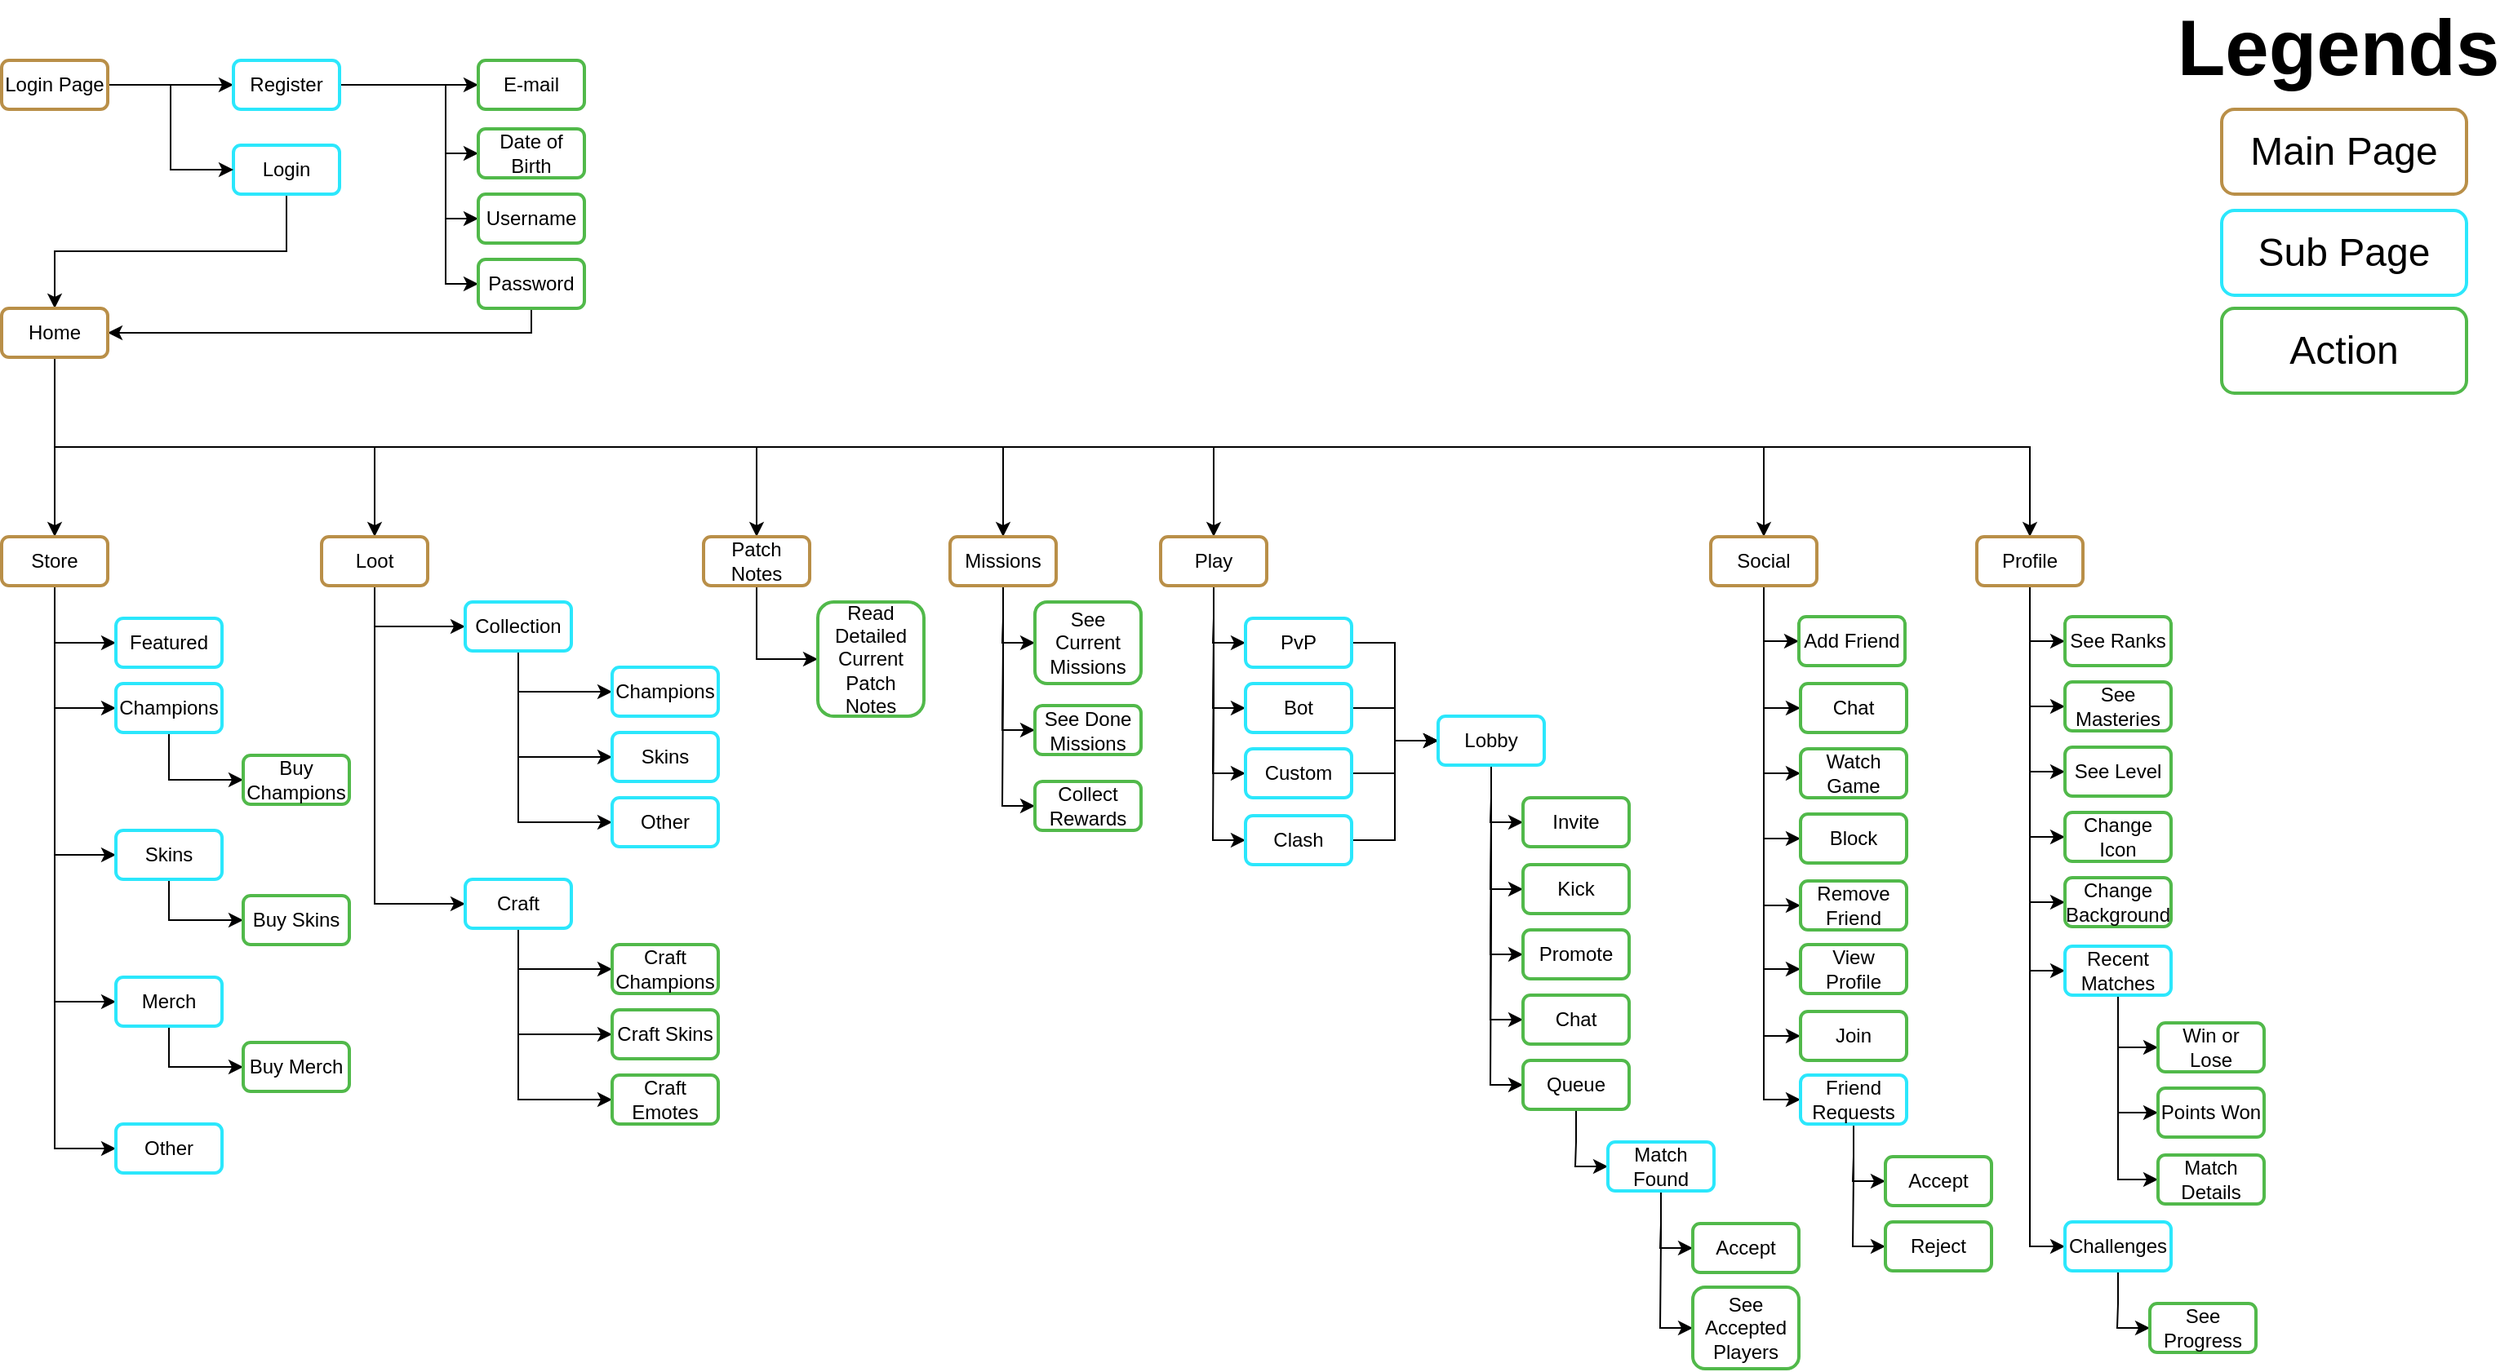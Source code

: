 <mxfile version="22.1.7" type="github">
  <diagram id="C5RBs43oDa-KdzZeNtuy" name="Page-1">
    <mxGraphModel dx="2206" dy="1175" grid="1" gridSize="10" guides="1" tooltips="1" connect="1" arrows="1" fold="1" page="1" pageScale="1" pageWidth="1600" pageHeight="900" math="0" shadow="0">
      <root>
        <mxCell id="WIyWlLk6GJQsqaUBKTNV-0" />
        <mxCell id="WIyWlLk6GJQsqaUBKTNV-1" parent="WIyWlLk6GJQsqaUBKTNV-0" />
        <mxCell id="mhmYDJ0m5QvtUZYOxY-j-3" value="" style="edgeStyle=orthogonalEdgeStyle;rounded=0;orthogonalLoop=1;jettySize=auto;html=1;exitX=1;exitY=0.5;exitDx=0;exitDy=0;entryX=0;entryY=0.5;entryDx=0;entryDy=0;" edge="1" parent="WIyWlLk6GJQsqaUBKTNV-1" source="mhmYDJ0m5QvtUZYOxY-j-10" target="mhmYDJ0m5QvtUZYOxY-j-11">
          <mxGeometry relative="1" as="geometry">
            <mxPoint x="142" y="60" as="sourcePoint" />
            <mxPoint x="202" y="60" as="targetPoint" />
          </mxGeometry>
        </mxCell>
        <mxCell id="mhmYDJ0m5QvtUZYOxY-j-26" style="edgeStyle=orthogonalEdgeStyle;rounded=0;orthogonalLoop=1;jettySize=auto;html=1;exitX=0.5;exitY=1;exitDx=0;exitDy=0;entryX=0.5;entryY=0;entryDx=0;entryDy=0;" edge="1" parent="WIyWlLk6GJQsqaUBKTNV-1" source="mhmYDJ0m5QvtUZYOxY-j-8" target="mhmYDJ0m5QvtUZYOxY-j-25">
          <mxGeometry relative="1" as="geometry" />
        </mxCell>
        <mxCell id="mhmYDJ0m5QvtUZYOxY-j-8" value="Login" style="rounded=1;whiteSpace=wrap;html=1;fontSize=12;glass=0;strokeWidth=2;shadow=0;fillColor=none;strokeColor=#2BE7FC;perimeterSpacing=0;" vertex="1" parent="WIyWlLk6GJQsqaUBKTNV-1">
          <mxGeometry x="182" y="100" width="65" height="30" as="geometry" />
        </mxCell>
        <mxCell id="mhmYDJ0m5QvtUZYOxY-j-24" style="edgeStyle=orthogonalEdgeStyle;rounded=0;orthogonalLoop=1;jettySize=auto;html=1;exitX=1;exitY=0.5;exitDx=0;exitDy=0;entryX=0;entryY=0.5;entryDx=0;entryDy=0;" edge="1" parent="WIyWlLk6GJQsqaUBKTNV-1" source="mhmYDJ0m5QvtUZYOxY-j-10" target="mhmYDJ0m5QvtUZYOxY-j-8">
          <mxGeometry relative="1" as="geometry" />
        </mxCell>
        <mxCell id="mhmYDJ0m5QvtUZYOxY-j-10" value="Login Page" style="rounded=1;whiteSpace=wrap;html=1;fontSize=12;glass=0;strokeWidth=2;shadow=0;fillColor=none;strokeColor=#B98F48;perimeterSpacing=0;" vertex="1" parent="WIyWlLk6GJQsqaUBKTNV-1">
          <mxGeometry x="40" y="48" width="65" height="30" as="geometry" />
        </mxCell>
        <mxCell id="mhmYDJ0m5QvtUZYOxY-j-18" style="edgeStyle=orthogonalEdgeStyle;rounded=0;orthogonalLoop=1;jettySize=auto;html=1;exitX=1;exitY=0.5;exitDx=0;exitDy=0;entryX=0;entryY=0.5;entryDx=0;entryDy=0;" edge="1" parent="WIyWlLk6GJQsqaUBKTNV-1" source="mhmYDJ0m5QvtUZYOxY-j-11" target="mhmYDJ0m5QvtUZYOxY-j-12">
          <mxGeometry relative="1" as="geometry" />
        </mxCell>
        <mxCell id="mhmYDJ0m5QvtUZYOxY-j-20" style="edgeStyle=orthogonalEdgeStyle;rounded=0;orthogonalLoop=1;jettySize=auto;html=1;exitX=1;exitY=0.5;exitDx=0;exitDy=0;entryX=0;entryY=0.5;entryDx=0;entryDy=0;" edge="1" parent="WIyWlLk6GJQsqaUBKTNV-1" source="mhmYDJ0m5QvtUZYOxY-j-11" target="mhmYDJ0m5QvtUZYOxY-j-13">
          <mxGeometry relative="1" as="geometry">
            <Array as="points">
              <mxPoint x="312" y="63" />
              <mxPoint x="312" y="105" />
            </Array>
          </mxGeometry>
        </mxCell>
        <mxCell id="mhmYDJ0m5QvtUZYOxY-j-22" style="edgeStyle=orthogonalEdgeStyle;rounded=0;orthogonalLoop=1;jettySize=auto;html=1;exitX=1;exitY=0.5;exitDx=0;exitDy=0;entryX=0;entryY=0.5;entryDx=0;entryDy=0;" edge="1" parent="WIyWlLk6GJQsqaUBKTNV-1" source="mhmYDJ0m5QvtUZYOxY-j-11" target="mhmYDJ0m5QvtUZYOxY-j-14">
          <mxGeometry relative="1" as="geometry">
            <Array as="points">
              <mxPoint x="312" y="63" />
              <mxPoint x="312" y="145" />
            </Array>
          </mxGeometry>
        </mxCell>
        <mxCell id="mhmYDJ0m5QvtUZYOxY-j-23" style="edgeStyle=orthogonalEdgeStyle;rounded=0;orthogonalLoop=1;jettySize=auto;html=1;exitX=1;exitY=0.5;exitDx=0;exitDy=0;entryX=0;entryY=0.5;entryDx=0;entryDy=0;" edge="1" parent="WIyWlLk6GJQsqaUBKTNV-1" source="mhmYDJ0m5QvtUZYOxY-j-11" target="mhmYDJ0m5QvtUZYOxY-j-15">
          <mxGeometry relative="1" as="geometry">
            <Array as="points">
              <mxPoint x="312" y="63" />
              <mxPoint x="312" y="185" />
            </Array>
          </mxGeometry>
        </mxCell>
        <mxCell id="mhmYDJ0m5QvtUZYOxY-j-11" value="Register" style="rounded=1;whiteSpace=wrap;html=1;fontSize=12;glass=0;strokeWidth=2;shadow=0;fillColor=none;strokeColor=#2BE7FC;perimeterSpacing=0;" vertex="1" parent="WIyWlLk6GJQsqaUBKTNV-1">
          <mxGeometry x="182" y="48" width="65" height="30" as="geometry" />
        </mxCell>
        <mxCell id="mhmYDJ0m5QvtUZYOxY-j-12" value="E-mail" style="rounded=1;whiteSpace=wrap;html=1;fontSize=12;glass=0;strokeWidth=2;shadow=0;fillColor=none;strokeColor=#51B94A;perimeterSpacing=0;" vertex="1" parent="WIyWlLk6GJQsqaUBKTNV-1">
          <mxGeometry x="332" y="48" width="65" height="30" as="geometry" />
        </mxCell>
        <mxCell id="mhmYDJ0m5QvtUZYOxY-j-13" value="Date of Birth" style="rounded=1;whiteSpace=wrap;html=1;fontSize=12;glass=0;strokeWidth=2;shadow=0;fillColor=none;strokeColor=#51B94A;perimeterSpacing=0;" vertex="1" parent="WIyWlLk6GJQsqaUBKTNV-1">
          <mxGeometry x="332" y="90" width="65" height="30" as="geometry" />
        </mxCell>
        <mxCell id="mhmYDJ0m5QvtUZYOxY-j-14" value="Username" style="rounded=1;whiteSpace=wrap;html=1;fontSize=12;glass=0;strokeWidth=2;shadow=0;fillColor=none;strokeColor=#51B94A;perimeterSpacing=0;" vertex="1" parent="WIyWlLk6GJQsqaUBKTNV-1">
          <mxGeometry x="332" y="130" width="65" height="30" as="geometry" />
        </mxCell>
        <mxCell id="mhmYDJ0m5QvtUZYOxY-j-167" style="edgeStyle=orthogonalEdgeStyle;rounded=0;orthogonalLoop=1;jettySize=auto;html=1;exitX=0.5;exitY=1;exitDx=0;exitDy=0;entryX=1;entryY=0.5;entryDx=0;entryDy=0;" edge="1" parent="WIyWlLk6GJQsqaUBKTNV-1" source="mhmYDJ0m5QvtUZYOxY-j-15" target="mhmYDJ0m5QvtUZYOxY-j-25">
          <mxGeometry relative="1" as="geometry">
            <Array as="points">
              <mxPoint x="365" y="215" />
            </Array>
          </mxGeometry>
        </mxCell>
        <mxCell id="mhmYDJ0m5QvtUZYOxY-j-15" value="Password" style="rounded=1;whiteSpace=wrap;html=1;fontSize=12;glass=0;strokeWidth=2;shadow=0;fillColor=none;strokeColor=#51B94A;perimeterSpacing=0;" vertex="1" parent="WIyWlLk6GJQsqaUBKTNV-1">
          <mxGeometry x="332" y="170" width="65" height="30" as="geometry" />
        </mxCell>
        <mxCell id="mhmYDJ0m5QvtUZYOxY-j-29" style="edgeStyle=orthogonalEdgeStyle;rounded=0;orthogonalLoop=1;jettySize=auto;html=1;exitX=0.5;exitY=1;exitDx=0;exitDy=0;entryX=0.5;entryY=0;entryDx=0;entryDy=0;" edge="1" parent="WIyWlLk6GJQsqaUBKTNV-1" source="mhmYDJ0m5QvtUZYOxY-j-25" target="mhmYDJ0m5QvtUZYOxY-j-28">
          <mxGeometry relative="1" as="geometry" />
        </mxCell>
        <mxCell id="mhmYDJ0m5QvtUZYOxY-j-51" style="edgeStyle=orthogonalEdgeStyle;rounded=0;orthogonalLoop=1;jettySize=auto;html=1;exitX=0.5;exitY=1;exitDx=0;exitDy=0;entryX=0.5;entryY=0;entryDx=0;entryDy=0;" edge="1" parent="WIyWlLk6GJQsqaUBKTNV-1" source="mhmYDJ0m5QvtUZYOxY-j-25" target="mhmYDJ0m5QvtUZYOxY-j-50">
          <mxGeometry relative="1" as="geometry" />
        </mxCell>
        <mxCell id="mhmYDJ0m5QvtUZYOxY-j-69" style="edgeStyle=orthogonalEdgeStyle;rounded=0;orthogonalLoop=1;jettySize=auto;html=1;exitX=0.5;exitY=1;exitDx=0;exitDy=0;entryX=0.5;entryY=0;entryDx=0;entryDy=0;" edge="1" parent="WIyWlLk6GJQsqaUBKTNV-1" source="mhmYDJ0m5QvtUZYOxY-j-25" target="mhmYDJ0m5QvtUZYOxY-j-68">
          <mxGeometry relative="1" as="geometry" />
        </mxCell>
        <mxCell id="mhmYDJ0m5QvtUZYOxY-j-77" style="edgeStyle=orthogonalEdgeStyle;rounded=0;orthogonalLoop=1;jettySize=auto;html=1;exitX=0.5;exitY=1;exitDx=0;exitDy=0;entryX=0.5;entryY=0;entryDx=0;entryDy=0;" edge="1" parent="WIyWlLk6GJQsqaUBKTNV-1" source="mhmYDJ0m5QvtUZYOxY-j-25" target="mhmYDJ0m5QvtUZYOxY-j-72">
          <mxGeometry relative="1" as="geometry" />
        </mxCell>
        <mxCell id="mhmYDJ0m5QvtUZYOxY-j-119" style="edgeStyle=orthogonalEdgeStyle;rounded=0;orthogonalLoop=1;jettySize=auto;html=1;exitX=0.5;exitY=1;exitDx=0;exitDy=0;entryX=0.5;entryY=0;entryDx=0;entryDy=0;" edge="1" parent="WIyWlLk6GJQsqaUBKTNV-1" source="mhmYDJ0m5QvtUZYOxY-j-25" target="mhmYDJ0m5QvtUZYOxY-j-80">
          <mxGeometry relative="1" as="geometry" />
        </mxCell>
        <mxCell id="mhmYDJ0m5QvtUZYOxY-j-121" style="edgeStyle=orthogonalEdgeStyle;rounded=0;orthogonalLoop=1;jettySize=auto;html=1;exitX=0.5;exitY=1;exitDx=0;exitDy=0;entryX=0.5;entryY=0;entryDx=0;entryDy=0;" edge="1" parent="WIyWlLk6GJQsqaUBKTNV-1" source="mhmYDJ0m5QvtUZYOxY-j-25" target="mhmYDJ0m5QvtUZYOxY-j-120">
          <mxGeometry relative="1" as="geometry" />
        </mxCell>
        <mxCell id="mhmYDJ0m5QvtUZYOxY-j-166" style="edgeStyle=orthogonalEdgeStyle;rounded=0;orthogonalLoop=1;jettySize=auto;html=1;exitX=0.5;exitY=1;exitDx=0;exitDy=0;entryX=0.5;entryY=0;entryDx=0;entryDy=0;" edge="1" parent="WIyWlLk6GJQsqaUBKTNV-1" source="mhmYDJ0m5QvtUZYOxY-j-25" target="mhmYDJ0m5QvtUZYOxY-j-142">
          <mxGeometry relative="1" as="geometry" />
        </mxCell>
        <mxCell id="mhmYDJ0m5QvtUZYOxY-j-25" value="Home" style="rounded=1;whiteSpace=wrap;html=1;fontSize=12;glass=0;strokeWidth=2;shadow=0;fillColor=none;strokeColor=#B98F48;perimeterSpacing=0;" vertex="1" parent="WIyWlLk6GJQsqaUBKTNV-1">
          <mxGeometry x="40" y="200" width="65" height="30" as="geometry" />
        </mxCell>
        <mxCell id="mhmYDJ0m5QvtUZYOxY-j-46" style="edgeStyle=orthogonalEdgeStyle;rounded=0;orthogonalLoop=1;jettySize=auto;html=1;exitX=0.5;exitY=1;exitDx=0;exitDy=0;entryX=0;entryY=0.5;entryDx=0;entryDy=0;" edge="1" parent="WIyWlLk6GJQsqaUBKTNV-1" source="mhmYDJ0m5QvtUZYOxY-j-28" target="mhmYDJ0m5QvtUZYOxY-j-31">
          <mxGeometry relative="1" as="geometry" />
        </mxCell>
        <mxCell id="mhmYDJ0m5QvtUZYOxY-j-47" style="edgeStyle=orthogonalEdgeStyle;rounded=0;orthogonalLoop=1;jettySize=auto;html=1;exitX=0.5;exitY=1;exitDx=0;exitDy=0;entryX=0;entryY=0.5;entryDx=0;entryDy=0;" edge="1" parent="WIyWlLk6GJQsqaUBKTNV-1" source="mhmYDJ0m5QvtUZYOxY-j-28" target="mhmYDJ0m5QvtUZYOxY-j-32">
          <mxGeometry relative="1" as="geometry" />
        </mxCell>
        <mxCell id="mhmYDJ0m5QvtUZYOxY-j-48" style="edgeStyle=orthogonalEdgeStyle;rounded=0;orthogonalLoop=1;jettySize=auto;html=1;exitX=0.5;exitY=1;exitDx=0;exitDy=0;entryX=0;entryY=0.5;entryDx=0;entryDy=0;" edge="1" parent="WIyWlLk6GJQsqaUBKTNV-1" source="mhmYDJ0m5QvtUZYOxY-j-28" target="mhmYDJ0m5QvtUZYOxY-j-33">
          <mxGeometry relative="1" as="geometry" />
        </mxCell>
        <mxCell id="mhmYDJ0m5QvtUZYOxY-j-49" style="edgeStyle=orthogonalEdgeStyle;rounded=0;orthogonalLoop=1;jettySize=auto;html=1;exitX=0.5;exitY=1;exitDx=0;exitDy=0;entryX=0;entryY=0.5;entryDx=0;entryDy=0;" edge="1" parent="WIyWlLk6GJQsqaUBKTNV-1" source="mhmYDJ0m5QvtUZYOxY-j-28" target="mhmYDJ0m5QvtUZYOxY-j-34">
          <mxGeometry relative="1" as="geometry" />
        </mxCell>
        <mxCell id="mhmYDJ0m5QvtUZYOxY-j-173" style="edgeStyle=orthogonalEdgeStyle;rounded=0;orthogonalLoop=1;jettySize=auto;html=1;exitX=0.5;exitY=1;exitDx=0;exitDy=0;entryX=0;entryY=0.5;entryDx=0;entryDy=0;" edge="1" parent="WIyWlLk6GJQsqaUBKTNV-1" source="mhmYDJ0m5QvtUZYOxY-j-28" target="mhmYDJ0m5QvtUZYOxY-j-30">
          <mxGeometry relative="1" as="geometry" />
        </mxCell>
        <mxCell id="mhmYDJ0m5QvtUZYOxY-j-28" value="Store" style="rounded=1;whiteSpace=wrap;html=1;fontSize=12;glass=0;strokeWidth=2;shadow=0;fillColor=none;strokeColor=#B98F48;perimeterSpacing=0;" vertex="1" parent="WIyWlLk6GJQsqaUBKTNV-1">
          <mxGeometry x="40" y="340" width="65" height="30" as="geometry" />
        </mxCell>
        <mxCell id="mhmYDJ0m5QvtUZYOxY-j-30" value="Featured" style="rounded=1;whiteSpace=wrap;html=1;fontSize=12;glass=0;strokeWidth=2;shadow=0;fillColor=none;strokeColor=#2BE7FC;perimeterSpacing=0;" vertex="1" parent="WIyWlLk6GJQsqaUBKTNV-1">
          <mxGeometry x="110" y="390" width="65" height="30" as="geometry" />
        </mxCell>
        <mxCell id="mhmYDJ0m5QvtUZYOxY-j-36" style="edgeStyle=orthogonalEdgeStyle;rounded=0;orthogonalLoop=1;jettySize=auto;html=1;exitX=0.5;exitY=1;exitDx=0;exitDy=0;entryX=0;entryY=0.5;entryDx=0;entryDy=0;" edge="1" parent="WIyWlLk6GJQsqaUBKTNV-1" source="mhmYDJ0m5QvtUZYOxY-j-31" target="mhmYDJ0m5QvtUZYOxY-j-35">
          <mxGeometry relative="1" as="geometry" />
        </mxCell>
        <mxCell id="mhmYDJ0m5QvtUZYOxY-j-31" value="Champions" style="rounded=1;whiteSpace=wrap;html=1;fontSize=12;glass=0;strokeWidth=2;shadow=0;fillColor=none;strokeColor=#2BE7FC;perimeterSpacing=0;" vertex="1" parent="WIyWlLk6GJQsqaUBKTNV-1">
          <mxGeometry x="110" y="430" width="65" height="30" as="geometry" />
        </mxCell>
        <mxCell id="mhmYDJ0m5QvtUZYOxY-j-38" style="edgeStyle=orthogonalEdgeStyle;rounded=0;orthogonalLoop=1;jettySize=auto;html=1;exitX=0.5;exitY=1;exitDx=0;exitDy=0;entryX=0;entryY=0.5;entryDx=0;entryDy=0;" edge="1" parent="WIyWlLk6GJQsqaUBKTNV-1" source="mhmYDJ0m5QvtUZYOxY-j-32" target="mhmYDJ0m5QvtUZYOxY-j-37">
          <mxGeometry relative="1" as="geometry" />
        </mxCell>
        <mxCell id="mhmYDJ0m5QvtUZYOxY-j-32" value="Skins" style="rounded=1;whiteSpace=wrap;html=1;fontSize=12;glass=0;strokeWidth=2;shadow=0;fillColor=none;strokeColor=#2BE7FC;perimeterSpacing=0;" vertex="1" parent="WIyWlLk6GJQsqaUBKTNV-1">
          <mxGeometry x="110" y="520" width="65" height="30" as="geometry" />
        </mxCell>
        <mxCell id="mhmYDJ0m5QvtUZYOxY-j-40" style="edgeStyle=orthogonalEdgeStyle;rounded=0;orthogonalLoop=1;jettySize=auto;html=1;exitX=0.5;exitY=1;exitDx=0;exitDy=0;entryX=0;entryY=0.5;entryDx=0;entryDy=0;" edge="1" parent="WIyWlLk6GJQsqaUBKTNV-1" source="mhmYDJ0m5QvtUZYOxY-j-33" target="mhmYDJ0m5QvtUZYOxY-j-39">
          <mxGeometry relative="1" as="geometry" />
        </mxCell>
        <mxCell id="mhmYDJ0m5QvtUZYOxY-j-33" value="Merch" style="rounded=1;whiteSpace=wrap;html=1;fontSize=12;glass=0;strokeWidth=2;shadow=0;fillColor=none;strokeColor=#2BE7FC;perimeterSpacing=0;" vertex="1" parent="WIyWlLk6GJQsqaUBKTNV-1">
          <mxGeometry x="110" y="610" width="65" height="30" as="geometry" />
        </mxCell>
        <mxCell id="mhmYDJ0m5QvtUZYOxY-j-34" value="Other" style="rounded=1;whiteSpace=wrap;html=1;fontSize=12;glass=0;strokeWidth=2;shadow=0;fillColor=none;strokeColor=#2BE7FC;perimeterSpacing=0;" vertex="1" parent="WIyWlLk6GJQsqaUBKTNV-1">
          <mxGeometry x="110" y="700" width="65" height="30" as="geometry" />
        </mxCell>
        <mxCell id="mhmYDJ0m5QvtUZYOxY-j-35" value="Buy Champions" style="rounded=1;whiteSpace=wrap;html=1;fontSize=12;glass=0;strokeWidth=2;shadow=0;fillColor=none;strokeColor=#51B94A;perimeterSpacing=0;" vertex="1" parent="WIyWlLk6GJQsqaUBKTNV-1">
          <mxGeometry x="188" y="474" width="65" height="30" as="geometry" />
        </mxCell>
        <mxCell id="mhmYDJ0m5QvtUZYOxY-j-37" value="Buy Skins" style="rounded=1;whiteSpace=wrap;html=1;fontSize=12;glass=0;strokeWidth=2;shadow=0;fillColor=none;strokeColor=#51B94A;perimeterSpacing=0;" vertex="1" parent="WIyWlLk6GJQsqaUBKTNV-1">
          <mxGeometry x="188" y="560" width="65" height="30" as="geometry" />
        </mxCell>
        <mxCell id="mhmYDJ0m5QvtUZYOxY-j-39" value="Buy Merch" style="rounded=1;whiteSpace=wrap;html=1;fontSize=12;glass=0;strokeWidth=2;shadow=0;fillColor=none;strokeColor=#51B94A;perimeterSpacing=0;" vertex="1" parent="WIyWlLk6GJQsqaUBKTNV-1">
          <mxGeometry x="188" y="650" width="65" height="30" as="geometry" />
        </mxCell>
        <mxCell id="mhmYDJ0m5QvtUZYOxY-j-53" style="edgeStyle=orthogonalEdgeStyle;rounded=0;orthogonalLoop=1;jettySize=auto;html=1;exitX=0.5;exitY=1;exitDx=0;exitDy=0;entryX=0;entryY=0.5;entryDx=0;entryDy=0;" edge="1" parent="WIyWlLk6GJQsqaUBKTNV-1" source="mhmYDJ0m5QvtUZYOxY-j-50" target="mhmYDJ0m5QvtUZYOxY-j-52">
          <mxGeometry relative="1" as="geometry" />
        </mxCell>
        <mxCell id="mhmYDJ0m5QvtUZYOxY-j-61" style="edgeStyle=orthogonalEdgeStyle;rounded=0;orthogonalLoop=1;jettySize=auto;html=1;exitX=0.5;exitY=1;exitDx=0;exitDy=0;entryX=0;entryY=0.5;entryDx=0;entryDy=0;" edge="1" parent="WIyWlLk6GJQsqaUBKTNV-1" source="mhmYDJ0m5QvtUZYOxY-j-50" target="mhmYDJ0m5QvtUZYOxY-j-60">
          <mxGeometry relative="1" as="geometry" />
        </mxCell>
        <mxCell id="mhmYDJ0m5QvtUZYOxY-j-50" value="Loot" style="rounded=1;whiteSpace=wrap;html=1;fontSize=12;glass=0;strokeWidth=2;shadow=0;fillColor=none;strokeColor=#B98F48;perimeterSpacing=0;" vertex="1" parent="WIyWlLk6GJQsqaUBKTNV-1">
          <mxGeometry x="236" y="340" width="65" height="30" as="geometry" />
        </mxCell>
        <mxCell id="mhmYDJ0m5QvtUZYOxY-j-55" style="edgeStyle=orthogonalEdgeStyle;rounded=0;orthogonalLoop=1;jettySize=auto;html=1;exitX=0.5;exitY=1;exitDx=0;exitDy=0;entryX=0;entryY=0.5;entryDx=0;entryDy=0;" edge="1" parent="WIyWlLk6GJQsqaUBKTNV-1" source="mhmYDJ0m5QvtUZYOxY-j-52" target="mhmYDJ0m5QvtUZYOxY-j-54">
          <mxGeometry relative="1" as="geometry" />
        </mxCell>
        <mxCell id="mhmYDJ0m5QvtUZYOxY-j-57" style="edgeStyle=orthogonalEdgeStyle;rounded=0;orthogonalLoop=1;jettySize=auto;html=1;exitX=0.5;exitY=1;exitDx=0;exitDy=0;entryX=0;entryY=0.5;entryDx=0;entryDy=0;" edge="1" parent="WIyWlLk6GJQsqaUBKTNV-1" source="mhmYDJ0m5QvtUZYOxY-j-52" target="mhmYDJ0m5QvtUZYOxY-j-56">
          <mxGeometry relative="1" as="geometry" />
        </mxCell>
        <mxCell id="mhmYDJ0m5QvtUZYOxY-j-59" style="edgeStyle=orthogonalEdgeStyle;rounded=0;orthogonalLoop=1;jettySize=auto;html=1;exitX=0.5;exitY=1;exitDx=0;exitDy=0;entryX=0;entryY=0.5;entryDx=0;entryDy=0;" edge="1" parent="WIyWlLk6GJQsqaUBKTNV-1" source="mhmYDJ0m5QvtUZYOxY-j-52" target="mhmYDJ0m5QvtUZYOxY-j-58">
          <mxGeometry relative="1" as="geometry" />
        </mxCell>
        <mxCell id="mhmYDJ0m5QvtUZYOxY-j-52" value="Collection" style="rounded=1;whiteSpace=wrap;html=1;fontSize=12;glass=0;strokeWidth=2;shadow=0;fillColor=none;strokeColor=#2BE7FC;perimeterSpacing=0;" vertex="1" parent="WIyWlLk6GJQsqaUBKTNV-1">
          <mxGeometry x="324" y="380" width="65" height="30" as="geometry" />
        </mxCell>
        <mxCell id="mhmYDJ0m5QvtUZYOxY-j-54" value="Champions" style="rounded=1;whiteSpace=wrap;html=1;fontSize=12;glass=0;strokeWidth=2;shadow=0;fillColor=none;strokeColor=#2BE7FC;perimeterSpacing=0;" vertex="1" parent="WIyWlLk6GJQsqaUBKTNV-1">
          <mxGeometry x="414" y="420" width="65" height="30" as="geometry" />
        </mxCell>
        <mxCell id="mhmYDJ0m5QvtUZYOxY-j-56" value="Skins" style="rounded=1;whiteSpace=wrap;html=1;fontSize=12;glass=0;strokeWidth=2;shadow=0;fillColor=none;strokeColor=#2BE7FC;perimeterSpacing=0;" vertex="1" parent="WIyWlLk6GJQsqaUBKTNV-1">
          <mxGeometry x="414" y="460" width="65" height="30" as="geometry" />
        </mxCell>
        <mxCell id="mhmYDJ0m5QvtUZYOxY-j-58" value="Other" style="rounded=1;whiteSpace=wrap;html=1;fontSize=12;glass=0;strokeWidth=2;shadow=0;fillColor=none;strokeColor=#2BE7FC;perimeterSpacing=0;" vertex="1" parent="WIyWlLk6GJQsqaUBKTNV-1">
          <mxGeometry x="414" y="500" width="65" height="30" as="geometry" />
        </mxCell>
        <mxCell id="mhmYDJ0m5QvtUZYOxY-j-65" style="edgeStyle=orthogonalEdgeStyle;rounded=0;orthogonalLoop=1;jettySize=auto;html=1;exitX=0.5;exitY=1;exitDx=0;exitDy=0;entryX=0;entryY=0.5;entryDx=0;entryDy=0;" edge="1" parent="WIyWlLk6GJQsqaUBKTNV-1" source="mhmYDJ0m5QvtUZYOxY-j-60" target="mhmYDJ0m5QvtUZYOxY-j-62">
          <mxGeometry relative="1" as="geometry" />
        </mxCell>
        <mxCell id="mhmYDJ0m5QvtUZYOxY-j-66" style="edgeStyle=orthogonalEdgeStyle;rounded=0;orthogonalLoop=1;jettySize=auto;html=1;exitX=0.5;exitY=1;exitDx=0;exitDy=0;entryX=0;entryY=0.5;entryDx=0;entryDy=0;" edge="1" parent="WIyWlLk6GJQsqaUBKTNV-1" source="mhmYDJ0m5QvtUZYOxY-j-60" target="mhmYDJ0m5QvtUZYOxY-j-63">
          <mxGeometry relative="1" as="geometry" />
        </mxCell>
        <mxCell id="mhmYDJ0m5QvtUZYOxY-j-67" style="edgeStyle=orthogonalEdgeStyle;rounded=0;orthogonalLoop=1;jettySize=auto;html=1;exitX=0.5;exitY=1;exitDx=0;exitDy=0;entryX=0;entryY=0.5;entryDx=0;entryDy=0;" edge="1" parent="WIyWlLk6GJQsqaUBKTNV-1" source="mhmYDJ0m5QvtUZYOxY-j-60" target="mhmYDJ0m5QvtUZYOxY-j-64">
          <mxGeometry relative="1" as="geometry" />
        </mxCell>
        <mxCell id="mhmYDJ0m5QvtUZYOxY-j-60" value="Craft" style="rounded=1;whiteSpace=wrap;html=1;fontSize=12;glass=0;strokeWidth=2;shadow=0;fillColor=none;strokeColor=#2BE7FC;perimeterSpacing=0;" vertex="1" parent="WIyWlLk6GJQsqaUBKTNV-1">
          <mxGeometry x="324" y="550" width="65" height="30" as="geometry" />
        </mxCell>
        <mxCell id="mhmYDJ0m5QvtUZYOxY-j-62" value="Craft Champions" style="rounded=1;whiteSpace=wrap;html=1;fontSize=12;glass=0;strokeWidth=2;shadow=0;fillColor=none;strokeColor=#51B94A;perimeterSpacing=0;" vertex="1" parent="WIyWlLk6GJQsqaUBKTNV-1">
          <mxGeometry x="414" y="590" width="65" height="30" as="geometry" />
        </mxCell>
        <mxCell id="mhmYDJ0m5QvtUZYOxY-j-63" value="Craft Skins" style="rounded=1;whiteSpace=wrap;html=1;fontSize=12;glass=0;strokeWidth=2;shadow=0;fillColor=none;strokeColor=#51B94A;perimeterSpacing=0;" vertex="1" parent="WIyWlLk6GJQsqaUBKTNV-1">
          <mxGeometry x="414" y="630" width="65" height="30" as="geometry" />
        </mxCell>
        <mxCell id="mhmYDJ0m5QvtUZYOxY-j-64" value="Craft Emotes" style="rounded=1;whiteSpace=wrap;html=1;fontSize=12;glass=0;strokeWidth=2;shadow=0;fillColor=none;strokeColor=#51B94A;perimeterSpacing=0;" vertex="1" parent="WIyWlLk6GJQsqaUBKTNV-1">
          <mxGeometry x="414" y="670" width="65" height="30" as="geometry" />
        </mxCell>
        <mxCell id="mhmYDJ0m5QvtUZYOxY-j-71" style="edgeStyle=orthogonalEdgeStyle;rounded=0;orthogonalLoop=1;jettySize=auto;html=1;exitX=0.5;exitY=1;exitDx=0;exitDy=0;entryX=0;entryY=0.5;entryDx=0;entryDy=0;" edge="1" parent="WIyWlLk6GJQsqaUBKTNV-1" source="mhmYDJ0m5QvtUZYOxY-j-68" target="mhmYDJ0m5QvtUZYOxY-j-70">
          <mxGeometry relative="1" as="geometry" />
        </mxCell>
        <mxCell id="mhmYDJ0m5QvtUZYOxY-j-68" value="Patch Notes" style="rounded=1;whiteSpace=wrap;html=1;fontSize=12;glass=0;strokeWidth=2;shadow=0;fillColor=none;strokeColor=#B98F48;perimeterSpacing=0;" vertex="1" parent="WIyWlLk6GJQsqaUBKTNV-1">
          <mxGeometry x="470" y="340" width="65" height="30" as="geometry" />
        </mxCell>
        <mxCell id="mhmYDJ0m5QvtUZYOxY-j-70" value="Read Detailed Current Patch Notes" style="rounded=1;whiteSpace=wrap;html=1;fontSize=12;glass=0;strokeWidth=2;shadow=0;fillColor=none;strokeColor=#51B94A;perimeterSpacing=0;" vertex="1" parent="WIyWlLk6GJQsqaUBKTNV-1">
          <mxGeometry x="540" y="380" width="65" height="70" as="geometry" />
        </mxCell>
        <mxCell id="mhmYDJ0m5QvtUZYOxY-j-75" style="edgeStyle=orthogonalEdgeStyle;rounded=0;orthogonalLoop=1;jettySize=auto;html=1;exitX=0.5;exitY=1;exitDx=0;exitDy=0;entryX=0;entryY=0.5;entryDx=0;entryDy=0;" edge="1" parent="WIyWlLk6GJQsqaUBKTNV-1" source="mhmYDJ0m5QvtUZYOxY-j-72" target="mhmYDJ0m5QvtUZYOxY-j-73">
          <mxGeometry relative="1" as="geometry" />
        </mxCell>
        <mxCell id="mhmYDJ0m5QvtUZYOxY-j-76" style="edgeStyle=orthogonalEdgeStyle;rounded=0;orthogonalLoop=1;jettySize=auto;html=1;exitX=0.5;exitY=1;exitDx=0;exitDy=0;entryX=0;entryY=0.5;entryDx=0;entryDy=0;" edge="1" parent="WIyWlLk6GJQsqaUBKTNV-1" source="mhmYDJ0m5QvtUZYOxY-j-72" target="mhmYDJ0m5QvtUZYOxY-j-74">
          <mxGeometry relative="1" as="geometry">
            <Array as="points">
              <mxPoint x="654" y="407" />
              <mxPoint x="653" y="407" />
              <mxPoint x="653" y="459" />
            </Array>
          </mxGeometry>
        </mxCell>
        <mxCell id="mhmYDJ0m5QvtUZYOxY-j-79" style="edgeStyle=orthogonalEdgeStyle;rounded=0;orthogonalLoop=1;jettySize=auto;html=1;exitX=0.5;exitY=1;exitDx=0;exitDy=0;entryX=0;entryY=0.5;entryDx=0;entryDy=0;" edge="1" parent="WIyWlLk6GJQsqaUBKTNV-1" source="mhmYDJ0m5QvtUZYOxY-j-72" target="mhmYDJ0m5QvtUZYOxY-j-78">
          <mxGeometry relative="1" as="geometry" />
        </mxCell>
        <mxCell id="mhmYDJ0m5QvtUZYOxY-j-72" value="Missions" style="rounded=1;whiteSpace=wrap;html=1;fontSize=12;glass=0;strokeWidth=2;shadow=0;fillColor=none;strokeColor=#B98F48;perimeterSpacing=0;" vertex="1" parent="WIyWlLk6GJQsqaUBKTNV-1">
          <mxGeometry x="621" y="340" width="65" height="30" as="geometry" />
        </mxCell>
        <mxCell id="mhmYDJ0m5QvtUZYOxY-j-73" value="See Current Missions" style="rounded=1;whiteSpace=wrap;html=1;fontSize=12;glass=0;strokeWidth=2;shadow=0;fillColor=none;strokeColor=#51B94A;perimeterSpacing=0;" vertex="1" parent="WIyWlLk6GJQsqaUBKTNV-1">
          <mxGeometry x="673" y="380" width="65" height="50" as="geometry" />
        </mxCell>
        <mxCell id="mhmYDJ0m5QvtUZYOxY-j-74" value="See Done Missions" style="rounded=1;whiteSpace=wrap;html=1;fontSize=12;glass=0;strokeWidth=2;shadow=0;fillColor=none;strokeColor=#51B94A;perimeterSpacing=0;" vertex="1" parent="WIyWlLk6GJQsqaUBKTNV-1">
          <mxGeometry x="673" y="443.5" width="65" height="30" as="geometry" />
        </mxCell>
        <mxCell id="mhmYDJ0m5QvtUZYOxY-j-78" value="Collect Rewards" style="rounded=1;whiteSpace=wrap;html=1;fontSize=12;glass=0;strokeWidth=2;shadow=0;fillColor=none;strokeColor=#51B94A;perimeterSpacing=0;" vertex="1" parent="WIyWlLk6GJQsqaUBKTNV-1">
          <mxGeometry x="673" y="490" width="65" height="30" as="geometry" />
        </mxCell>
        <mxCell id="mhmYDJ0m5QvtUZYOxY-j-85" style="edgeStyle=orthogonalEdgeStyle;rounded=0;orthogonalLoop=1;jettySize=auto;html=1;exitX=0.5;exitY=1;exitDx=0;exitDy=0;entryX=0;entryY=0.5;entryDx=0;entryDy=0;" edge="1" parent="WIyWlLk6GJQsqaUBKTNV-1" source="mhmYDJ0m5QvtUZYOxY-j-80" target="mhmYDJ0m5QvtUZYOxY-j-81">
          <mxGeometry relative="1" as="geometry" />
        </mxCell>
        <mxCell id="mhmYDJ0m5QvtUZYOxY-j-86" style="edgeStyle=orthogonalEdgeStyle;rounded=0;orthogonalLoop=1;jettySize=auto;html=1;exitX=0.5;exitY=1;exitDx=0;exitDy=0;entryX=0;entryY=0.5;entryDx=0;entryDy=0;" edge="1" parent="WIyWlLk6GJQsqaUBKTNV-1" source="mhmYDJ0m5QvtUZYOxY-j-80" target="mhmYDJ0m5QvtUZYOxY-j-82">
          <mxGeometry relative="1" as="geometry" />
        </mxCell>
        <mxCell id="mhmYDJ0m5QvtUZYOxY-j-87" style="edgeStyle=orthogonalEdgeStyle;rounded=0;orthogonalLoop=1;jettySize=auto;html=1;exitX=0.5;exitY=1;exitDx=0;exitDy=0;entryX=0;entryY=0.5;entryDx=0;entryDy=0;" edge="1" parent="WIyWlLk6GJQsqaUBKTNV-1" source="mhmYDJ0m5QvtUZYOxY-j-80" target="mhmYDJ0m5QvtUZYOxY-j-83">
          <mxGeometry relative="1" as="geometry" />
        </mxCell>
        <mxCell id="mhmYDJ0m5QvtUZYOxY-j-89" style="edgeStyle=orthogonalEdgeStyle;rounded=0;orthogonalLoop=1;jettySize=auto;html=1;exitX=0.5;exitY=1;exitDx=0;exitDy=0;entryX=0;entryY=0.5;entryDx=0;entryDy=0;" edge="1" parent="WIyWlLk6GJQsqaUBKTNV-1" source="mhmYDJ0m5QvtUZYOxY-j-80" target="mhmYDJ0m5QvtUZYOxY-j-84">
          <mxGeometry relative="1" as="geometry" />
        </mxCell>
        <mxCell id="mhmYDJ0m5QvtUZYOxY-j-80" value="Play" style="rounded=1;whiteSpace=wrap;html=1;fontSize=12;glass=0;strokeWidth=2;shadow=0;fillColor=none;strokeColor=#B98F48;perimeterSpacing=0;" vertex="1" parent="WIyWlLk6GJQsqaUBKTNV-1">
          <mxGeometry x="750" y="340" width="65" height="30" as="geometry" />
        </mxCell>
        <mxCell id="mhmYDJ0m5QvtUZYOxY-j-96" style="edgeStyle=orthogonalEdgeStyle;rounded=0;orthogonalLoop=1;jettySize=auto;html=1;exitX=1;exitY=0.5;exitDx=0;exitDy=0;entryX=0;entryY=0.5;entryDx=0;entryDy=0;" edge="1" parent="WIyWlLk6GJQsqaUBKTNV-1" source="mhmYDJ0m5QvtUZYOxY-j-81" target="mhmYDJ0m5QvtUZYOxY-j-90">
          <mxGeometry relative="1" as="geometry" />
        </mxCell>
        <mxCell id="mhmYDJ0m5QvtUZYOxY-j-81" value="PvP" style="rounded=1;whiteSpace=wrap;html=1;fontSize=12;glass=0;strokeWidth=2;shadow=0;fillColor=none;strokeColor=#2BE7FC;perimeterSpacing=0;" vertex="1" parent="WIyWlLk6GJQsqaUBKTNV-1">
          <mxGeometry x="802" y="390" width="65" height="30" as="geometry" />
        </mxCell>
        <mxCell id="mhmYDJ0m5QvtUZYOxY-j-97" style="edgeStyle=orthogonalEdgeStyle;rounded=0;orthogonalLoop=1;jettySize=auto;html=1;exitX=1;exitY=0.5;exitDx=0;exitDy=0;entryX=0;entryY=0.5;entryDx=0;entryDy=0;" edge="1" parent="WIyWlLk6GJQsqaUBKTNV-1" source="mhmYDJ0m5QvtUZYOxY-j-82" target="mhmYDJ0m5QvtUZYOxY-j-90">
          <mxGeometry relative="1" as="geometry" />
        </mxCell>
        <mxCell id="mhmYDJ0m5QvtUZYOxY-j-82" value="Bot" style="rounded=1;whiteSpace=wrap;html=1;fontSize=12;glass=0;strokeWidth=2;shadow=0;fillColor=none;strokeColor=#2BE7FC;perimeterSpacing=0;" vertex="1" parent="WIyWlLk6GJQsqaUBKTNV-1">
          <mxGeometry x="802" y="430" width="65" height="30" as="geometry" />
        </mxCell>
        <mxCell id="mhmYDJ0m5QvtUZYOxY-j-98" style="edgeStyle=orthogonalEdgeStyle;rounded=0;orthogonalLoop=1;jettySize=auto;html=1;exitX=1;exitY=0.5;exitDx=0;exitDy=0;entryX=0;entryY=0.5;entryDx=0;entryDy=0;" edge="1" parent="WIyWlLk6GJQsqaUBKTNV-1" source="mhmYDJ0m5QvtUZYOxY-j-83" target="mhmYDJ0m5QvtUZYOxY-j-90">
          <mxGeometry relative="1" as="geometry" />
        </mxCell>
        <mxCell id="mhmYDJ0m5QvtUZYOxY-j-83" value="Custom" style="rounded=1;whiteSpace=wrap;html=1;fontSize=12;glass=0;strokeWidth=2;shadow=0;fillColor=none;strokeColor=#2BE7FC;perimeterSpacing=0;" vertex="1" parent="WIyWlLk6GJQsqaUBKTNV-1">
          <mxGeometry x="802" y="470" width="65" height="30" as="geometry" />
        </mxCell>
        <mxCell id="mhmYDJ0m5QvtUZYOxY-j-99" style="edgeStyle=orthogonalEdgeStyle;rounded=0;orthogonalLoop=1;jettySize=auto;html=1;exitX=1;exitY=0.5;exitDx=0;exitDy=0;entryX=0;entryY=0.5;entryDx=0;entryDy=0;" edge="1" parent="WIyWlLk6GJQsqaUBKTNV-1" source="mhmYDJ0m5QvtUZYOxY-j-84" target="mhmYDJ0m5QvtUZYOxY-j-90">
          <mxGeometry relative="1" as="geometry" />
        </mxCell>
        <mxCell id="mhmYDJ0m5QvtUZYOxY-j-84" value="Clash" style="rounded=1;whiteSpace=wrap;html=1;fontSize=12;glass=0;strokeWidth=2;shadow=0;fillColor=none;strokeColor=#2BE7FC;perimeterSpacing=0;" vertex="1" parent="WIyWlLk6GJQsqaUBKTNV-1">
          <mxGeometry x="802" y="511" width="65" height="30" as="geometry" />
        </mxCell>
        <mxCell id="mhmYDJ0m5QvtUZYOxY-j-111" style="edgeStyle=orthogonalEdgeStyle;rounded=0;orthogonalLoop=1;jettySize=auto;html=1;exitX=0.5;exitY=1;exitDx=0;exitDy=0;entryX=0;entryY=0.5;entryDx=0;entryDy=0;" edge="1" parent="WIyWlLk6GJQsqaUBKTNV-1" source="mhmYDJ0m5QvtUZYOxY-j-90" target="mhmYDJ0m5QvtUZYOxY-j-100">
          <mxGeometry relative="1" as="geometry" />
        </mxCell>
        <mxCell id="mhmYDJ0m5QvtUZYOxY-j-112" style="edgeStyle=orthogonalEdgeStyle;rounded=0;orthogonalLoop=1;jettySize=auto;html=1;exitX=0.5;exitY=1;exitDx=0;exitDy=0;entryX=0;entryY=0.5;entryDx=0;entryDy=0;" edge="1" parent="WIyWlLk6GJQsqaUBKTNV-1" source="mhmYDJ0m5QvtUZYOxY-j-90" target="mhmYDJ0m5QvtUZYOxY-j-101">
          <mxGeometry relative="1" as="geometry" />
        </mxCell>
        <mxCell id="mhmYDJ0m5QvtUZYOxY-j-113" style="edgeStyle=orthogonalEdgeStyle;rounded=0;orthogonalLoop=1;jettySize=auto;html=1;exitX=0.5;exitY=1;exitDx=0;exitDy=0;entryX=0;entryY=0.5;entryDx=0;entryDy=0;" edge="1" parent="WIyWlLk6GJQsqaUBKTNV-1" source="mhmYDJ0m5QvtUZYOxY-j-90" target="mhmYDJ0m5QvtUZYOxY-j-102">
          <mxGeometry relative="1" as="geometry" />
        </mxCell>
        <mxCell id="mhmYDJ0m5QvtUZYOxY-j-114" style="edgeStyle=orthogonalEdgeStyle;rounded=0;orthogonalLoop=1;jettySize=auto;html=1;exitX=0.5;exitY=1;exitDx=0;exitDy=0;entryX=0;entryY=0.5;entryDx=0;entryDy=0;" edge="1" parent="WIyWlLk6GJQsqaUBKTNV-1" source="mhmYDJ0m5QvtUZYOxY-j-90" target="mhmYDJ0m5QvtUZYOxY-j-103">
          <mxGeometry relative="1" as="geometry" />
        </mxCell>
        <mxCell id="mhmYDJ0m5QvtUZYOxY-j-115" style="edgeStyle=orthogonalEdgeStyle;rounded=0;orthogonalLoop=1;jettySize=auto;html=1;exitX=0.5;exitY=1;exitDx=0;exitDy=0;entryX=0;entryY=0.5;entryDx=0;entryDy=0;" edge="1" parent="WIyWlLk6GJQsqaUBKTNV-1" source="mhmYDJ0m5QvtUZYOxY-j-90" target="mhmYDJ0m5QvtUZYOxY-j-104">
          <mxGeometry relative="1" as="geometry" />
        </mxCell>
        <mxCell id="mhmYDJ0m5QvtUZYOxY-j-90" value="Lobby" style="rounded=1;whiteSpace=wrap;html=1;fontSize=12;glass=0;strokeWidth=2;shadow=0;fillColor=none;strokeColor=#2BE7FC;perimeterSpacing=0;" vertex="1" parent="WIyWlLk6GJQsqaUBKTNV-1">
          <mxGeometry x="920" y="450" width="65" height="30" as="geometry" />
        </mxCell>
        <mxCell id="mhmYDJ0m5QvtUZYOxY-j-100" value="Invite" style="rounded=1;whiteSpace=wrap;html=1;fontSize=12;glass=0;strokeWidth=2;shadow=0;fillColor=none;strokeColor=#51B94A;perimeterSpacing=0;" vertex="1" parent="WIyWlLk6GJQsqaUBKTNV-1">
          <mxGeometry x="972" y="500" width="65" height="30" as="geometry" />
        </mxCell>
        <mxCell id="mhmYDJ0m5QvtUZYOxY-j-101" value="Kick" style="rounded=1;whiteSpace=wrap;html=1;fontSize=12;glass=0;strokeWidth=2;shadow=0;fillColor=none;strokeColor=#51B94A;perimeterSpacing=0;" vertex="1" parent="WIyWlLk6GJQsqaUBKTNV-1">
          <mxGeometry x="972" y="541" width="65" height="30" as="geometry" />
        </mxCell>
        <mxCell id="mhmYDJ0m5QvtUZYOxY-j-102" value="Promote" style="rounded=1;whiteSpace=wrap;html=1;fontSize=12;glass=0;strokeWidth=2;shadow=0;fillColor=none;strokeColor=#51B94A;perimeterSpacing=0;" vertex="1" parent="WIyWlLk6GJQsqaUBKTNV-1">
          <mxGeometry x="972" y="581" width="65" height="30" as="geometry" />
        </mxCell>
        <mxCell id="mhmYDJ0m5QvtUZYOxY-j-103" value="Chat" style="rounded=1;whiteSpace=wrap;html=1;fontSize=12;glass=0;strokeWidth=2;shadow=0;fillColor=none;strokeColor=#51B94A;perimeterSpacing=0;" vertex="1" parent="WIyWlLk6GJQsqaUBKTNV-1">
          <mxGeometry x="972" y="621" width="65" height="30" as="geometry" />
        </mxCell>
        <mxCell id="mhmYDJ0m5QvtUZYOxY-j-116" style="edgeStyle=orthogonalEdgeStyle;rounded=0;orthogonalLoop=1;jettySize=auto;html=1;exitX=0.5;exitY=1;exitDx=0;exitDy=0;entryX=0;entryY=0.5;entryDx=0;entryDy=0;" edge="1" parent="WIyWlLk6GJQsqaUBKTNV-1" source="mhmYDJ0m5QvtUZYOxY-j-104" target="mhmYDJ0m5QvtUZYOxY-j-105">
          <mxGeometry relative="1" as="geometry" />
        </mxCell>
        <mxCell id="mhmYDJ0m5QvtUZYOxY-j-104" value="Queue" style="rounded=1;whiteSpace=wrap;html=1;fontSize=12;glass=0;strokeWidth=2;shadow=0;fillColor=none;strokeColor=#51B94A;perimeterSpacing=0;" vertex="1" parent="WIyWlLk6GJQsqaUBKTNV-1">
          <mxGeometry x="972" y="661" width="65" height="30" as="geometry" />
        </mxCell>
        <mxCell id="mhmYDJ0m5QvtUZYOxY-j-117" style="edgeStyle=orthogonalEdgeStyle;rounded=0;orthogonalLoop=1;jettySize=auto;html=1;exitX=0.5;exitY=1;exitDx=0;exitDy=0;entryX=0;entryY=0.5;entryDx=0;entryDy=0;" edge="1" parent="WIyWlLk6GJQsqaUBKTNV-1" source="mhmYDJ0m5QvtUZYOxY-j-105" target="mhmYDJ0m5QvtUZYOxY-j-106">
          <mxGeometry relative="1" as="geometry" />
        </mxCell>
        <mxCell id="mhmYDJ0m5QvtUZYOxY-j-118" style="edgeStyle=orthogonalEdgeStyle;rounded=0;orthogonalLoop=1;jettySize=auto;html=1;exitX=0.5;exitY=1;exitDx=0;exitDy=0;entryX=0;entryY=0.5;entryDx=0;entryDy=0;" edge="1" parent="WIyWlLk6GJQsqaUBKTNV-1" source="mhmYDJ0m5QvtUZYOxY-j-105" target="mhmYDJ0m5QvtUZYOxY-j-107">
          <mxGeometry relative="1" as="geometry" />
        </mxCell>
        <mxCell id="mhmYDJ0m5QvtUZYOxY-j-105" value="Match Found" style="rounded=1;whiteSpace=wrap;html=1;fontSize=12;glass=0;strokeWidth=2;shadow=0;fillColor=none;strokeColor=#2BE7FC;perimeterSpacing=0;" vertex="1" parent="WIyWlLk6GJQsqaUBKTNV-1">
          <mxGeometry x="1024" y="711" width="65" height="30" as="geometry" />
        </mxCell>
        <mxCell id="mhmYDJ0m5QvtUZYOxY-j-106" value="Accept" style="rounded=1;whiteSpace=wrap;html=1;fontSize=12;glass=0;strokeWidth=2;shadow=0;fillColor=none;strokeColor=#51B94A;perimeterSpacing=0;" vertex="1" parent="WIyWlLk6GJQsqaUBKTNV-1">
          <mxGeometry x="1076" y="761" width="65" height="30" as="geometry" />
        </mxCell>
        <mxCell id="mhmYDJ0m5QvtUZYOxY-j-107" value="See Accepted Players" style="rounded=1;whiteSpace=wrap;html=1;fontSize=12;glass=0;strokeWidth=2;shadow=0;fillColor=none;strokeColor=#51B94A;perimeterSpacing=0;" vertex="1" parent="WIyWlLk6GJQsqaUBKTNV-1">
          <mxGeometry x="1076" y="800" width="65" height="50" as="geometry" />
        </mxCell>
        <mxCell id="mhmYDJ0m5QvtUZYOxY-j-130" style="edgeStyle=orthogonalEdgeStyle;rounded=0;orthogonalLoop=1;jettySize=auto;html=1;exitX=0.5;exitY=1;exitDx=0;exitDy=0;entryX=0;entryY=0.5;entryDx=0;entryDy=0;" edge="1" parent="WIyWlLk6GJQsqaUBKTNV-1" source="mhmYDJ0m5QvtUZYOxY-j-120" target="mhmYDJ0m5QvtUZYOxY-j-122">
          <mxGeometry relative="1" as="geometry" />
        </mxCell>
        <mxCell id="mhmYDJ0m5QvtUZYOxY-j-131" style="edgeStyle=orthogonalEdgeStyle;rounded=0;orthogonalLoop=1;jettySize=auto;html=1;exitX=0.5;exitY=1;exitDx=0;exitDy=0;entryX=0;entryY=0.5;entryDx=0;entryDy=0;" edge="1" parent="WIyWlLk6GJQsqaUBKTNV-1" source="mhmYDJ0m5QvtUZYOxY-j-120" target="mhmYDJ0m5QvtUZYOxY-j-123">
          <mxGeometry relative="1" as="geometry" />
        </mxCell>
        <mxCell id="mhmYDJ0m5QvtUZYOxY-j-132" style="edgeStyle=orthogonalEdgeStyle;rounded=0;orthogonalLoop=1;jettySize=auto;html=1;exitX=0.5;exitY=1;exitDx=0;exitDy=0;entryX=0;entryY=0.5;entryDx=0;entryDy=0;" edge="1" parent="WIyWlLk6GJQsqaUBKTNV-1" source="mhmYDJ0m5QvtUZYOxY-j-120" target="mhmYDJ0m5QvtUZYOxY-j-124">
          <mxGeometry relative="1" as="geometry" />
        </mxCell>
        <mxCell id="mhmYDJ0m5QvtUZYOxY-j-133" style="edgeStyle=orthogonalEdgeStyle;rounded=0;orthogonalLoop=1;jettySize=auto;html=1;exitX=0.5;exitY=1;exitDx=0;exitDy=0;entryX=0;entryY=0.5;entryDx=0;entryDy=0;" edge="1" parent="WIyWlLk6GJQsqaUBKTNV-1" source="mhmYDJ0m5QvtUZYOxY-j-120" target="mhmYDJ0m5QvtUZYOxY-j-125">
          <mxGeometry relative="1" as="geometry" />
        </mxCell>
        <mxCell id="mhmYDJ0m5QvtUZYOxY-j-134" style="edgeStyle=orthogonalEdgeStyle;rounded=0;orthogonalLoop=1;jettySize=auto;html=1;exitX=0.5;exitY=1;exitDx=0;exitDy=0;entryX=0;entryY=0.5;entryDx=0;entryDy=0;" edge="1" parent="WIyWlLk6GJQsqaUBKTNV-1" source="mhmYDJ0m5QvtUZYOxY-j-120" target="mhmYDJ0m5QvtUZYOxY-j-126">
          <mxGeometry relative="1" as="geometry" />
        </mxCell>
        <mxCell id="mhmYDJ0m5QvtUZYOxY-j-135" style="edgeStyle=orthogonalEdgeStyle;rounded=0;orthogonalLoop=1;jettySize=auto;html=1;exitX=0.5;exitY=1;exitDx=0;exitDy=0;entryX=0;entryY=0.5;entryDx=0;entryDy=0;" edge="1" parent="WIyWlLk6GJQsqaUBKTNV-1" source="mhmYDJ0m5QvtUZYOxY-j-120" target="mhmYDJ0m5QvtUZYOxY-j-127">
          <mxGeometry relative="1" as="geometry" />
        </mxCell>
        <mxCell id="mhmYDJ0m5QvtUZYOxY-j-136" style="edgeStyle=orthogonalEdgeStyle;rounded=0;orthogonalLoop=1;jettySize=auto;html=1;exitX=0.5;exitY=1;exitDx=0;exitDy=0;entryX=0;entryY=0.5;entryDx=0;entryDy=0;" edge="1" parent="WIyWlLk6GJQsqaUBKTNV-1" source="mhmYDJ0m5QvtUZYOxY-j-120" target="mhmYDJ0m5QvtUZYOxY-j-128">
          <mxGeometry relative="1" as="geometry" />
        </mxCell>
        <mxCell id="mhmYDJ0m5QvtUZYOxY-j-137" style="edgeStyle=orthogonalEdgeStyle;rounded=0;orthogonalLoop=1;jettySize=auto;html=1;exitX=0.5;exitY=1;exitDx=0;exitDy=0;entryX=0;entryY=0.5;entryDx=0;entryDy=0;" edge="1" parent="WIyWlLk6GJQsqaUBKTNV-1" source="mhmYDJ0m5QvtUZYOxY-j-120" target="mhmYDJ0m5QvtUZYOxY-j-129">
          <mxGeometry relative="1" as="geometry" />
        </mxCell>
        <mxCell id="mhmYDJ0m5QvtUZYOxY-j-120" value="Social" style="rounded=1;whiteSpace=wrap;html=1;fontSize=12;glass=0;strokeWidth=2;shadow=0;fillColor=none;strokeColor=#B98F48;perimeterSpacing=0;" vertex="1" parent="WIyWlLk6GJQsqaUBKTNV-1">
          <mxGeometry x="1087" y="340" width="65" height="30" as="geometry" />
        </mxCell>
        <mxCell id="mhmYDJ0m5QvtUZYOxY-j-122" value="Add Friend" style="rounded=1;whiteSpace=wrap;html=1;fontSize=12;glass=0;strokeWidth=2;shadow=0;fillColor=none;strokeColor=#51B94A;perimeterSpacing=0;" vertex="1" parent="WIyWlLk6GJQsqaUBKTNV-1">
          <mxGeometry x="1141" y="389" width="65" height="30" as="geometry" />
        </mxCell>
        <mxCell id="mhmYDJ0m5QvtUZYOxY-j-123" value="Chat" style="rounded=1;whiteSpace=wrap;html=1;fontSize=12;glass=0;strokeWidth=2;shadow=0;fillColor=none;strokeColor=#51B94A;perimeterSpacing=0;" vertex="1" parent="WIyWlLk6GJQsqaUBKTNV-1">
          <mxGeometry x="1142" y="430" width="65" height="30" as="geometry" />
        </mxCell>
        <mxCell id="mhmYDJ0m5QvtUZYOxY-j-124" value="Watch Game" style="rounded=1;whiteSpace=wrap;html=1;fontSize=12;glass=0;strokeWidth=2;shadow=0;fillColor=none;strokeColor=#51B94A;perimeterSpacing=0;" vertex="1" parent="WIyWlLk6GJQsqaUBKTNV-1">
          <mxGeometry x="1142" y="470" width="65" height="30" as="geometry" />
        </mxCell>
        <mxCell id="mhmYDJ0m5QvtUZYOxY-j-125" value="Block" style="rounded=1;whiteSpace=wrap;html=1;fontSize=12;glass=0;strokeWidth=2;shadow=0;fillColor=none;strokeColor=#51B94A;perimeterSpacing=0;" vertex="1" parent="WIyWlLk6GJQsqaUBKTNV-1">
          <mxGeometry x="1142" y="510" width="65" height="30" as="geometry" />
        </mxCell>
        <mxCell id="mhmYDJ0m5QvtUZYOxY-j-126" value="Remove Friend" style="rounded=1;whiteSpace=wrap;html=1;fontSize=12;glass=0;strokeWidth=2;shadow=0;fillColor=none;strokeColor=#51B94A;perimeterSpacing=0;" vertex="1" parent="WIyWlLk6GJQsqaUBKTNV-1">
          <mxGeometry x="1142" y="551" width="65" height="30" as="geometry" />
        </mxCell>
        <mxCell id="mhmYDJ0m5QvtUZYOxY-j-127" value="View Profile" style="rounded=1;whiteSpace=wrap;html=1;fontSize=12;glass=0;strokeWidth=2;shadow=0;fillColor=none;strokeColor=#51B94A;perimeterSpacing=0;" vertex="1" parent="WIyWlLk6GJQsqaUBKTNV-1">
          <mxGeometry x="1142" y="590" width="65" height="30" as="geometry" />
        </mxCell>
        <mxCell id="mhmYDJ0m5QvtUZYOxY-j-128" value="Join" style="rounded=1;whiteSpace=wrap;html=1;fontSize=12;glass=0;strokeWidth=2;shadow=0;fillColor=none;strokeColor=#51B94A;perimeterSpacing=0;" vertex="1" parent="WIyWlLk6GJQsqaUBKTNV-1">
          <mxGeometry x="1142" y="631" width="65" height="30" as="geometry" />
        </mxCell>
        <mxCell id="mhmYDJ0m5QvtUZYOxY-j-140" style="edgeStyle=orthogonalEdgeStyle;rounded=0;orthogonalLoop=1;jettySize=auto;html=1;exitX=0.5;exitY=1;exitDx=0;exitDy=0;entryX=0;entryY=0.5;entryDx=0;entryDy=0;" edge="1" parent="WIyWlLk6GJQsqaUBKTNV-1" source="mhmYDJ0m5QvtUZYOxY-j-129" target="mhmYDJ0m5QvtUZYOxY-j-138">
          <mxGeometry relative="1" as="geometry" />
        </mxCell>
        <mxCell id="mhmYDJ0m5QvtUZYOxY-j-141" style="edgeStyle=orthogonalEdgeStyle;rounded=0;orthogonalLoop=1;jettySize=auto;html=1;exitX=0.5;exitY=1;exitDx=0;exitDy=0;entryX=0;entryY=0.5;entryDx=0;entryDy=0;" edge="1" parent="WIyWlLk6GJQsqaUBKTNV-1" source="mhmYDJ0m5QvtUZYOxY-j-129" target="mhmYDJ0m5QvtUZYOxY-j-139">
          <mxGeometry relative="1" as="geometry" />
        </mxCell>
        <mxCell id="mhmYDJ0m5QvtUZYOxY-j-129" value="Friend Requests" style="rounded=1;whiteSpace=wrap;html=1;fontSize=12;glass=0;strokeWidth=2;shadow=0;fillColor=none;strokeColor=#2BE7FC;perimeterSpacing=0;" vertex="1" parent="WIyWlLk6GJQsqaUBKTNV-1">
          <mxGeometry x="1142" y="670" width="65" height="30" as="geometry" />
        </mxCell>
        <mxCell id="mhmYDJ0m5QvtUZYOxY-j-138" value="Accept" style="rounded=1;whiteSpace=wrap;html=1;fontSize=12;glass=0;strokeWidth=2;shadow=0;fillColor=none;strokeColor=#51B94A;perimeterSpacing=0;" vertex="1" parent="WIyWlLk6GJQsqaUBKTNV-1">
          <mxGeometry x="1194" y="720" width="65" height="30" as="geometry" />
        </mxCell>
        <mxCell id="mhmYDJ0m5QvtUZYOxY-j-139" value="Reject" style="rounded=1;whiteSpace=wrap;html=1;fontSize=12;glass=0;strokeWidth=2;shadow=0;fillColor=none;strokeColor=#51B94A;perimeterSpacing=0;" vertex="1" parent="WIyWlLk6GJQsqaUBKTNV-1">
          <mxGeometry x="1194" y="760" width="65" height="30" as="geometry" />
        </mxCell>
        <mxCell id="mhmYDJ0m5QvtUZYOxY-j-148" style="edgeStyle=orthogonalEdgeStyle;rounded=0;orthogonalLoop=1;jettySize=auto;html=1;exitX=0.5;exitY=1;exitDx=0;exitDy=0;entryX=0;entryY=0.5;entryDx=0;entryDy=0;" edge="1" parent="WIyWlLk6GJQsqaUBKTNV-1" source="mhmYDJ0m5QvtUZYOxY-j-142" target="mhmYDJ0m5QvtUZYOxY-j-143">
          <mxGeometry relative="1" as="geometry" />
        </mxCell>
        <mxCell id="mhmYDJ0m5QvtUZYOxY-j-149" style="edgeStyle=orthogonalEdgeStyle;rounded=0;orthogonalLoop=1;jettySize=auto;html=1;exitX=0.5;exitY=1;exitDx=0;exitDy=0;entryX=0;entryY=0.5;entryDx=0;entryDy=0;" edge="1" parent="WIyWlLk6GJQsqaUBKTNV-1" source="mhmYDJ0m5QvtUZYOxY-j-142" target="mhmYDJ0m5QvtUZYOxY-j-144">
          <mxGeometry relative="1" as="geometry" />
        </mxCell>
        <mxCell id="mhmYDJ0m5QvtUZYOxY-j-150" style="edgeStyle=orthogonalEdgeStyle;rounded=0;orthogonalLoop=1;jettySize=auto;html=1;exitX=0.5;exitY=1;exitDx=0;exitDy=0;entryX=0;entryY=0.5;entryDx=0;entryDy=0;" edge="1" parent="WIyWlLk6GJQsqaUBKTNV-1" source="mhmYDJ0m5QvtUZYOxY-j-142" target="mhmYDJ0m5QvtUZYOxY-j-145">
          <mxGeometry relative="1" as="geometry" />
        </mxCell>
        <mxCell id="mhmYDJ0m5QvtUZYOxY-j-151" style="edgeStyle=orthogonalEdgeStyle;rounded=0;orthogonalLoop=1;jettySize=auto;html=1;exitX=0.5;exitY=1;exitDx=0;exitDy=0;entryX=0;entryY=0.5;entryDx=0;entryDy=0;" edge="1" parent="WIyWlLk6GJQsqaUBKTNV-1" source="mhmYDJ0m5QvtUZYOxY-j-142" target="mhmYDJ0m5QvtUZYOxY-j-146">
          <mxGeometry relative="1" as="geometry" />
        </mxCell>
        <mxCell id="mhmYDJ0m5QvtUZYOxY-j-152" style="edgeStyle=orthogonalEdgeStyle;rounded=0;orthogonalLoop=1;jettySize=auto;html=1;exitX=0.5;exitY=1;exitDx=0;exitDy=0;entryX=0;entryY=0.5;entryDx=0;entryDy=0;" edge="1" parent="WIyWlLk6GJQsqaUBKTNV-1" source="mhmYDJ0m5QvtUZYOxY-j-142" target="mhmYDJ0m5QvtUZYOxY-j-147">
          <mxGeometry relative="1" as="geometry" />
        </mxCell>
        <mxCell id="mhmYDJ0m5QvtUZYOxY-j-154" style="edgeStyle=orthogonalEdgeStyle;rounded=0;orthogonalLoop=1;jettySize=auto;html=1;exitX=0.5;exitY=1;exitDx=0;exitDy=0;entryX=0;entryY=0.5;entryDx=0;entryDy=0;" edge="1" parent="WIyWlLk6GJQsqaUBKTNV-1" source="mhmYDJ0m5QvtUZYOxY-j-142" target="mhmYDJ0m5QvtUZYOxY-j-153">
          <mxGeometry relative="1" as="geometry" />
        </mxCell>
        <mxCell id="mhmYDJ0m5QvtUZYOxY-j-165" style="edgeStyle=orthogonalEdgeStyle;rounded=0;orthogonalLoop=1;jettySize=auto;html=1;exitX=0.5;exitY=1;exitDx=0;exitDy=0;entryX=0;entryY=0.5;entryDx=0;entryDy=0;" edge="1" parent="WIyWlLk6GJQsqaUBKTNV-1" source="mhmYDJ0m5QvtUZYOxY-j-142" target="mhmYDJ0m5QvtUZYOxY-j-162">
          <mxGeometry relative="1" as="geometry" />
        </mxCell>
        <mxCell id="mhmYDJ0m5QvtUZYOxY-j-142" value="Profile" style="rounded=1;whiteSpace=wrap;html=1;fontSize=12;glass=0;strokeWidth=2;shadow=0;fillColor=none;strokeColor=#B98F48;perimeterSpacing=0;" vertex="1" parent="WIyWlLk6GJQsqaUBKTNV-1">
          <mxGeometry x="1250" y="340" width="65" height="30" as="geometry" />
        </mxCell>
        <mxCell id="mhmYDJ0m5QvtUZYOxY-j-143" value="See Ranks" style="rounded=1;whiteSpace=wrap;html=1;fontSize=12;glass=0;strokeWidth=2;shadow=0;fillColor=none;strokeColor=#51B94A;perimeterSpacing=0;" vertex="1" parent="WIyWlLk6GJQsqaUBKTNV-1">
          <mxGeometry x="1304" y="389" width="65" height="30" as="geometry" />
        </mxCell>
        <mxCell id="mhmYDJ0m5QvtUZYOxY-j-144" value="See Masteries" style="rounded=1;whiteSpace=wrap;html=1;fontSize=12;glass=0;strokeWidth=2;shadow=0;fillColor=none;strokeColor=#51B94A;perimeterSpacing=0;" vertex="1" parent="WIyWlLk6GJQsqaUBKTNV-1">
          <mxGeometry x="1304" y="429" width="65" height="30" as="geometry" />
        </mxCell>
        <mxCell id="mhmYDJ0m5QvtUZYOxY-j-145" value="See Level" style="rounded=1;whiteSpace=wrap;html=1;fontSize=12;glass=0;strokeWidth=2;shadow=0;fillColor=none;strokeColor=#51B94A;perimeterSpacing=0;" vertex="1" parent="WIyWlLk6GJQsqaUBKTNV-1">
          <mxGeometry x="1304" y="469" width="65" height="30" as="geometry" />
        </mxCell>
        <mxCell id="mhmYDJ0m5QvtUZYOxY-j-146" value="Change Icon" style="rounded=1;whiteSpace=wrap;html=1;fontSize=12;glass=0;strokeWidth=2;shadow=0;fillColor=none;strokeColor=#51B94A;perimeterSpacing=0;" vertex="1" parent="WIyWlLk6GJQsqaUBKTNV-1">
          <mxGeometry x="1304" y="509" width="65" height="30" as="geometry" />
        </mxCell>
        <mxCell id="mhmYDJ0m5QvtUZYOxY-j-147" value="Change Background" style="rounded=1;whiteSpace=wrap;html=1;fontSize=12;glass=0;strokeWidth=2;shadow=0;fillColor=none;strokeColor=#51B94A;perimeterSpacing=0;" vertex="1" parent="WIyWlLk6GJQsqaUBKTNV-1">
          <mxGeometry x="1304" y="549" width="65" height="30" as="geometry" />
        </mxCell>
        <mxCell id="mhmYDJ0m5QvtUZYOxY-j-158" style="edgeStyle=orthogonalEdgeStyle;rounded=0;orthogonalLoop=1;jettySize=auto;html=1;exitX=0.5;exitY=1;exitDx=0;exitDy=0;entryX=0;entryY=0.5;entryDx=0;entryDy=0;" edge="1" parent="WIyWlLk6GJQsqaUBKTNV-1" source="mhmYDJ0m5QvtUZYOxY-j-153" target="mhmYDJ0m5QvtUZYOxY-j-155">
          <mxGeometry relative="1" as="geometry" />
        </mxCell>
        <mxCell id="mhmYDJ0m5QvtUZYOxY-j-159" style="edgeStyle=orthogonalEdgeStyle;rounded=0;orthogonalLoop=1;jettySize=auto;html=1;exitX=0.5;exitY=1;exitDx=0;exitDy=0;entryX=0;entryY=0.5;entryDx=0;entryDy=0;" edge="1" parent="WIyWlLk6GJQsqaUBKTNV-1" source="mhmYDJ0m5QvtUZYOxY-j-153" target="mhmYDJ0m5QvtUZYOxY-j-156">
          <mxGeometry relative="1" as="geometry" />
        </mxCell>
        <mxCell id="mhmYDJ0m5QvtUZYOxY-j-161" style="edgeStyle=orthogonalEdgeStyle;rounded=0;orthogonalLoop=1;jettySize=auto;html=1;exitX=0.5;exitY=1;exitDx=0;exitDy=0;entryX=0;entryY=0.5;entryDx=0;entryDy=0;" edge="1" parent="WIyWlLk6GJQsqaUBKTNV-1" source="mhmYDJ0m5QvtUZYOxY-j-153" target="mhmYDJ0m5QvtUZYOxY-j-157">
          <mxGeometry relative="1" as="geometry" />
        </mxCell>
        <mxCell id="mhmYDJ0m5QvtUZYOxY-j-153" value="Recent Matches" style="rounded=1;whiteSpace=wrap;html=1;fontSize=12;glass=0;strokeWidth=2;shadow=0;fillColor=none;strokeColor=#2BE7FC;perimeterSpacing=0;" vertex="1" parent="WIyWlLk6GJQsqaUBKTNV-1">
          <mxGeometry x="1304" y="591" width="65" height="30" as="geometry" />
        </mxCell>
        <mxCell id="mhmYDJ0m5QvtUZYOxY-j-155" value="Win or Lose" style="rounded=1;whiteSpace=wrap;html=1;fontSize=12;glass=0;strokeWidth=2;shadow=0;fillColor=none;strokeColor=#51B94A;perimeterSpacing=0;" vertex="1" parent="WIyWlLk6GJQsqaUBKTNV-1">
          <mxGeometry x="1361" y="638" width="65" height="30" as="geometry" />
        </mxCell>
        <mxCell id="mhmYDJ0m5QvtUZYOxY-j-156" value="Points Won" style="rounded=1;whiteSpace=wrap;html=1;fontSize=12;glass=0;strokeWidth=2;shadow=0;fillColor=none;strokeColor=#51B94A;perimeterSpacing=0;" vertex="1" parent="WIyWlLk6GJQsqaUBKTNV-1">
          <mxGeometry x="1361" y="678" width="65" height="30" as="geometry" />
        </mxCell>
        <mxCell id="mhmYDJ0m5QvtUZYOxY-j-157" value="Match Details" style="rounded=1;whiteSpace=wrap;html=1;fontSize=12;glass=0;strokeWidth=2;shadow=0;fillColor=none;strokeColor=#51B94A;perimeterSpacing=0;" vertex="1" parent="WIyWlLk6GJQsqaUBKTNV-1">
          <mxGeometry x="1361" y="719" width="65" height="30" as="geometry" />
        </mxCell>
        <mxCell id="mhmYDJ0m5QvtUZYOxY-j-164" style="edgeStyle=orthogonalEdgeStyle;rounded=0;orthogonalLoop=1;jettySize=auto;html=1;exitX=0.5;exitY=1;exitDx=0;exitDy=0;entryX=0;entryY=0.5;entryDx=0;entryDy=0;" edge="1" parent="WIyWlLk6GJQsqaUBKTNV-1" source="mhmYDJ0m5QvtUZYOxY-j-162" target="mhmYDJ0m5QvtUZYOxY-j-163">
          <mxGeometry relative="1" as="geometry" />
        </mxCell>
        <mxCell id="mhmYDJ0m5QvtUZYOxY-j-162" value="Challenges" style="rounded=1;whiteSpace=wrap;html=1;fontSize=12;glass=0;strokeWidth=2;shadow=0;fillColor=none;strokeColor=#2BE7FC;perimeterSpacing=0;" vertex="1" parent="WIyWlLk6GJQsqaUBKTNV-1">
          <mxGeometry x="1304" y="760" width="65" height="30" as="geometry" />
        </mxCell>
        <mxCell id="mhmYDJ0m5QvtUZYOxY-j-163" value="See Progress" style="rounded=1;whiteSpace=wrap;html=1;fontSize=12;glass=0;strokeWidth=2;shadow=0;fillColor=none;strokeColor=#51B94A;perimeterSpacing=0;" vertex="1" parent="WIyWlLk6GJQsqaUBKTNV-1">
          <mxGeometry x="1356" y="810" width="65" height="30" as="geometry" />
        </mxCell>
        <mxCell id="mhmYDJ0m5QvtUZYOxY-j-168" value="&lt;font style=&quot;font-size: 48px;&quot;&gt;Legends&lt;/font&gt;" style="text;strokeColor=none;fillColor=none;html=1;fontSize=24;fontStyle=1;verticalAlign=middle;align=center;" vertex="1" parent="WIyWlLk6GJQsqaUBKTNV-1">
          <mxGeometry x="1421" y="20" width="100" height="40" as="geometry" />
        </mxCell>
        <mxCell id="mhmYDJ0m5QvtUZYOxY-j-169" value="&lt;font style=&quot;font-size: 24px;&quot;&gt;Main Page&lt;/font&gt;" style="rounded=1;whiteSpace=wrap;html=1;fontSize=12;glass=0;strokeWidth=2;shadow=0;fillColor=none;strokeColor=#B98F48;perimeterSpacing=0;" vertex="1" parent="WIyWlLk6GJQsqaUBKTNV-1">
          <mxGeometry x="1400" y="78" width="150" height="52" as="geometry" />
        </mxCell>
        <mxCell id="mhmYDJ0m5QvtUZYOxY-j-171" value="&lt;font style=&quot;font-size: 24px;&quot;&gt;Sub Page&lt;/font&gt;" style="rounded=1;whiteSpace=wrap;html=1;fontSize=12;glass=0;strokeWidth=2;shadow=0;fillColor=none;strokeColor=#2BE7FC;perimeterSpacing=0;" vertex="1" parent="WIyWlLk6GJQsqaUBKTNV-1">
          <mxGeometry x="1400" y="140" width="150" height="52" as="geometry" />
        </mxCell>
        <mxCell id="mhmYDJ0m5QvtUZYOxY-j-172" value="&lt;font style=&quot;font-size: 24px;&quot;&gt;Action&lt;/font&gt;" style="rounded=1;whiteSpace=wrap;html=1;fontSize=12;glass=0;strokeWidth=2;shadow=0;fillColor=none;strokeColor=#51B94A;perimeterSpacing=0;" vertex="1" parent="WIyWlLk6GJQsqaUBKTNV-1">
          <mxGeometry x="1400" y="200" width="150" height="52" as="geometry" />
        </mxCell>
      </root>
    </mxGraphModel>
  </diagram>
</mxfile>
